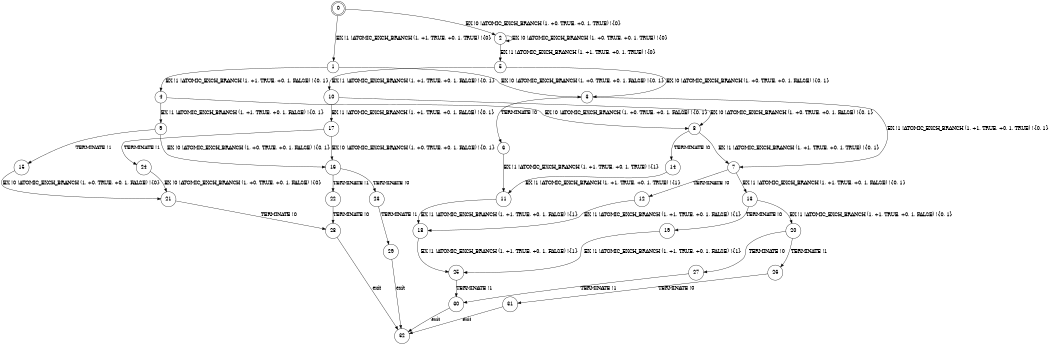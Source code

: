 digraph BCG {
size = "7, 10.5";
center = TRUE;
node [shape = circle];
0 [peripheries = 2];
0 -> 1 [label = "EX !1 !ATOMIC_EXCH_BRANCH (1, +1, TRUE, +0, 1, TRUE) !{0}"];
0 -> 2 [label = "EX !0 !ATOMIC_EXCH_BRANCH (1, +0, TRUE, +0, 1, TRUE) !{0}"];
1 -> 3 [label = "EX !0 !ATOMIC_EXCH_BRANCH (1, +0, TRUE, +0, 1, FALSE) !{0, 1}"];
1 -> 4 [label = "EX !1 !ATOMIC_EXCH_BRANCH (1, +1, TRUE, +0, 1, FALSE) !{0, 1}"];
2 -> 5 [label = "EX !1 !ATOMIC_EXCH_BRANCH (1, +1, TRUE, +0, 1, TRUE) !{0}"];
2 -> 2 [label = "EX !0 !ATOMIC_EXCH_BRANCH (1, +0, TRUE, +0, 1, TRUE) !{0}"];
3 -> 6 [label = "TERMINATE !0"];
3 -> 7 [label = "EX !1 !ATOMIC_EXCH_BRANCH (1, +1, TRUE, +0, 1, TRUE) !{0, 1}"];
4 -> 8 [label = "EX !0 !ATOMIC_EXCH_BRANCH (1, +0, TRUE, +0, 1, FALSE) !{0, 1}"];
4 -> 9 [label = "EX !1 !ATOMIC_EXCH_BRANCH (1, +1, TRUE, +0, 1, FALSE) !{0, 1}"];
5 -> 10 [label = "EX !1 !ATOMIC_EXCH_BRANCH (1, +1, TRUE, +0, 1, FALSE) !{0, 1}"];
5 -> 3 [label = "EX !0 !ATOMIC_EXCH_BRANCH (1, +0, TRUE, +0, 1, FALSE) !{0, 1}"];
6 -> 11 [label = "EX !1 !ATOMIC_EXCH_BRANCH (1, +1, TRUE, +0, 1, TRUE) !{1}"];
7 -> 12 [label = "TERMINATE !0"];
7 -> 13 [label = "EX !1 !ATOMIC_EXCH_BRANCH (1, +1, TRUE, +0, 1, FALSE) !{0, 1}"];
8 -> 14 [label = "TERMINATE !0"];
8 -> 7 [label = "EX !1 !ATOMIC_EXCH_BRANCH (1, +1, TRUE, +0, 1, TRUE) !{0, 1}"];
9 -> 15 [label = "TERMINATE !1"];
9 -> 16 [label = "EX !0 !ATOMIC_EXCH_BRANCH (1, +0, TRUE, +0, 1, FALSE) !{0, 1}"];
10 -> 17 [label = "EX !1 !ATOMIC_EXCH_BRANCH (1, +1, TRUE, +0, 1, FALSE) !{0, 1}"];
10 -> 8 [label = "EX !0 !ATOMIC_EXCH_BRANCH (1, +0, TRUE, +0, 1, FALSE) !{0, 1}"];
11 -> 18 [label = "EX !1 !ATOMIC_EXCH_BRANCH (1, +1, TRUE, +0, 1, FALSE) !{1}"];
12 -> 18 [label = "EX !1 !ATOMIC_EXCH_BRANCH (1, +1, TRUE, +0, 1, FALSE) !{1}"];
13 -> 19 [label = "TERMINATE !0"];
13 -> 20 [label = "EX !1 !ATOMIC_EXCH_BRANCH (1, +1, TRUE, +0, 1, FALSE) !{0, 1}"];
14 -> 11 [label = "EX !1 !ATOMIC_EXCH_BRANCH (1, +1, TRUE, +0, 1, TRUE) !{1}"];
15 -> 21 [label = "EX !0 !ATOMIC_EXCH_BRANCH (1, +0, TRUE, +0, 1, FALSE) !{0}"];
16 -> 22 [label = "TERMINATE !1"];
16 -> 23 [label = "TERMINATE !0"];
17 -> 24 [label = "TERMINATE !1"];
17 -> 16 [label = "EX !0 !ATOMIC_EXCH_BRANCH (1, +0, TRUE, +0, 1, FALSE) !{0, 1}"];
18 -> 25 [label = "EX !1 !ATOMIC_EXCH_BRANCH (1, +1, TRUE, +0, 1, FALSE) !{1}"];
19 -> 25 [label = "EX !1 !ATOMIC_EXCH_BRANCH (1, +1, TRUE, +0, 1, FALSE) !{1}"];
20 -> 26 [label = "TERMINATE !1"];
20 -> 27 [label = "TERMINATE !0"];
21 -> 28 [label = "TERMINATE !0"];
22 -> 28 [label = "TERMINATE !0"];
23 -> 29 [label = "TERMINATE !1"];
24 -> 21 [label = "EX !0 !ATOMIC_EXCH_BRANCH (1, +0, TRUE, +0, 1, FALSE) !{0}"];
25 -> 30 [label = "TERMINATE !1"];
26 -> 31 [label = "TERMINATE !0"];
27 -> 30 [label = "TERMINATE !1"];
28 -> 32 [label = "exit"];
29 -> 32 [label = "exit"];
30 -> 32 [label = "exit"];
31 -> 32 [label = "exit"];
}
